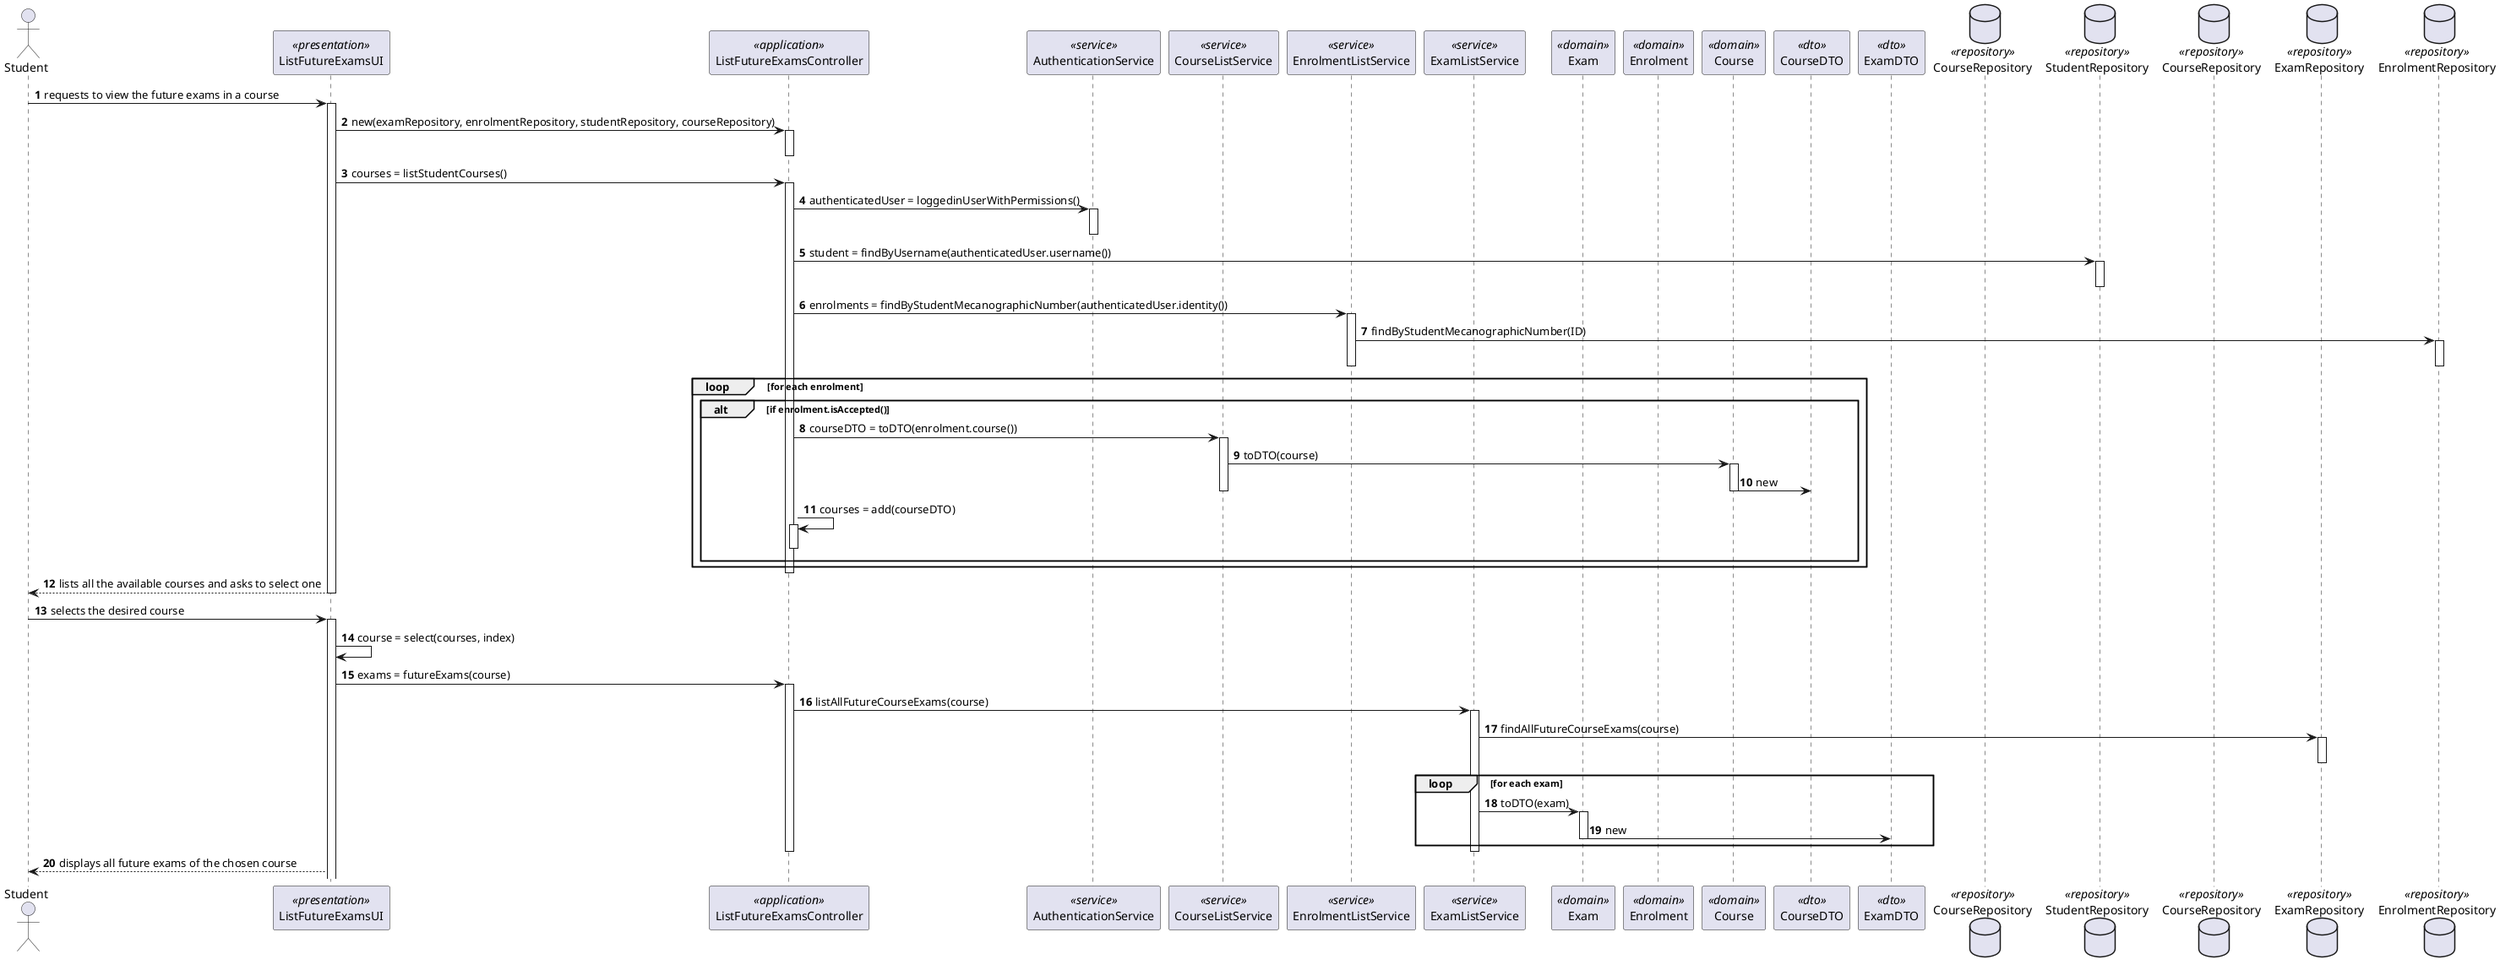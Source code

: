 @startuml US2002_SD
autonumber

actor "Student" as T

participant "ListFutureExamsUI" as UI <<presentation>>
participant "ListFutureExamsController" as CTRL <<application>>
participant "AuthenticationService" as AUTH <<service>>
participant "CourseListService" as C_SRV <<service>>
participant "EnrolmentListService" as En_SRV <<service>>
participant "ExamListService" as E_SRV <<service>>
participant "Exam" as Exam <<domain>>
participant "Enrolment" as Enrolment <<domain>>
participant "Course" as Course <<domain>>
participant "CourseDTO" as C_DTO <<dto>>
participant "ExamDTO" as E_DTO <<dto>>

database CourseRepository as REP <<repository>>
database StudentRepository as SREP <<repository>>
database CourseRepository as CREPO <<repository>>
database ExamRepository as EREPO <<repository>>
database EnrolmentRepository as REPO <<repository>>

T -> UI: requests to view the future exams in a course
activate UI
UI -> CTRL: new(examRepository, enrolmentRepository, studentRepository, courseRepository)
activate CTRL
deactivate CTRL

UI -> CTRL: courses = listStudentCourses()
activate CTRL

CTRL -> AUTH : authenticatedUser = loggedinUserWithPermissions()
activate AUTH
deactivate AUTH
CTRL -> SREP : student = findByUsername(authenticatedUser.username())
activate SREP
deactivate SREP

CTRL -> En_SRV: enrolments = findByStudentMecanographicNumber(authenticatedUser.identity())
activate En_SRV
En_SRV -> REPO: findByStudentMecanographicNumber(ID)
activate REPO
deactivate REPO
deactivate En_SRV

loop for each enrolment
  alt if enrolment.isAccepted()
      CTRL -> C_SRV : courseDTO = toDTO(enrolment.course())
      activate C_SRV
      C_SRV -> Course: toDTO(course)
      activate Course
      Course -> C_DTO : new
      deactivate C_SRV
      deactivate Course
  deactivate C_SRV

CTRL -> CTRL: courses = add(courseDTO)
activate CTRL
deactivate CTRL
  end
end loop

deactivate CTRL
UI --> T: lists all the available courses and asks to select one
deactivate UI

T -> UI: selects the desired course
activate UI

UI -> UI: course = select(courses, index)

UI -> CTRL: exams = futureExams(course)
activate CTRL

CTRL -> E_SRV: listAllFutureCourseExams(course)
activate E_SRV
E_SRV -> EREPO: findAllFutureCourseExams(course)
activate EREPO
deactivate EREPO
loop for each exam
    E_SRV -> Exam : toDTO(exam)
    activate Exam
    Exam -> E_DTO : new
    deactivate C_SRV
    deactivate Exam
  end loop
deactivate E_SRV
deactivate CTRL

UI --> T: displays all future exams of the chosen course

@enduml
